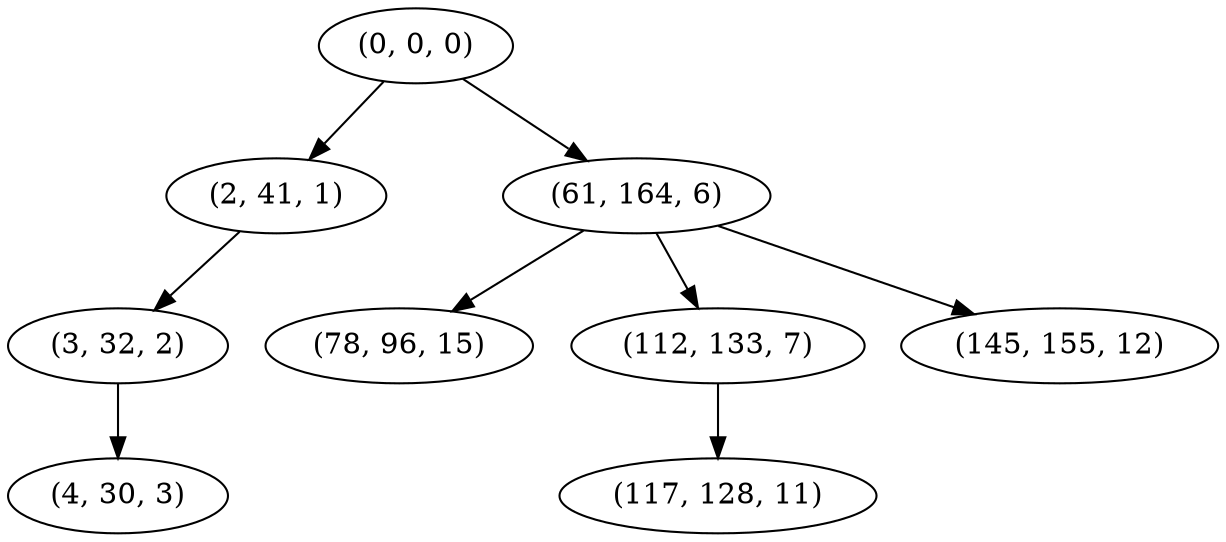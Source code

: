 digraph tree {
    "(0, 0, 0)";
    "(2, 41, 1)";
    "(3, 32, 2)";
    "(4, 30, 3)";
    "(61, 164, 6)";
    "(78, 96, 15)";
    "(112, 133, 7)";
    "(117, 128, 11)";
    "(145, 155, 12)";
    "(0, 0, 0)" -> "(2, 41, 1)";
    "(0, 0, 0)" -> "(61, 164, 6)";
    "(2, 41, 1)" -> "(3, 32, 2)";
    "(3, 32, 2)" -> "(4, 30, 3)";
    "(61, 164, 6)" -> "(78, 96, 15)";
    "(61, 164, 6)" -> "(112, 133, 7)";
    "(61, 164, 6)" -> "(145, 155, 12)";
    "(112, 133, 7)" -> "(117, 128, 11)";
}
